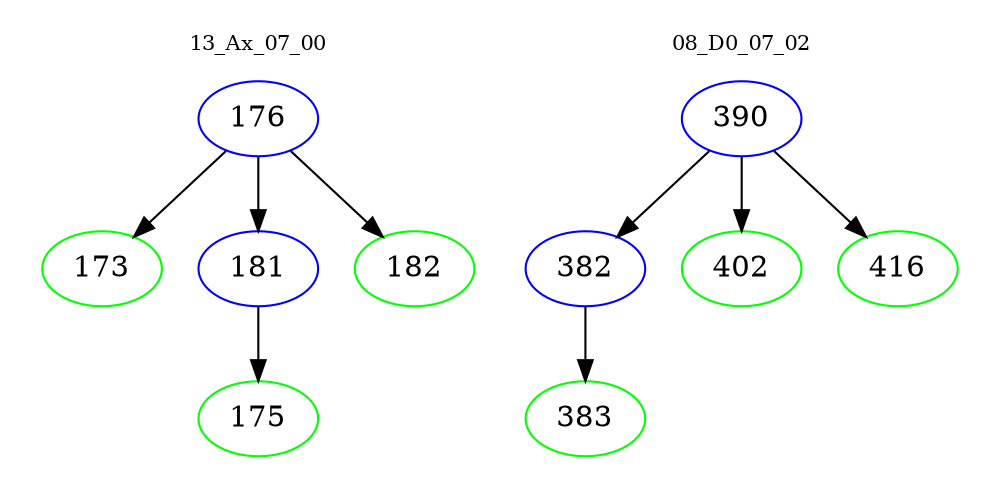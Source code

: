 digraph{
subgraph cluster_0 {
color = white
label = "13_Ax_07_00";
fontsize=10;
T0_176 [label="176", color="blue"]
T0_176 -> T0_173 [color="black"]
T0_173 [label="173", color="green"]
T0_176 -> T0_181 [color="black"]
T0_181 [label="181", color="blue"]
T0_181 -> T0_175 [color="black"]
T0_175 [label="175", color="green"]
T0_176 -> T0_182 [color="black"]
T0_182 [label="182", color="green"]
}
subgraph cluster_1 {
color = white
label = "08_D0_07_02";
fontsize=10;
T1_390 [label="390", color="blue"]
T1_390 -> T1_382 [color="black"]
T1_382 [label="382", color="blue"]
T1_382 -> T1_383 [color="black"]
T1_383 [label="383", color="green"]
T1_390 -> T1_402 [color="black"]
T1_402 [label="402", color="green"]
T1_390 -> T1_416 [color="black"]
T1_416 [label="416", color="green"]
}
}
